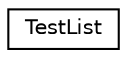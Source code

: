 digraph G
{
  edge [fontname="Helvetica",fontsize="10",labelfontname="Helvetica",labelfontsize="10"];
  node [fontname="Helvetica",fontsize="10",shape=record];
  rankdir="LR";
  Node1 [label="TestList",height=0.2,width=0.4,color="black", fillcolor="white", style="filled",URL="$structTestList.html"];
}
